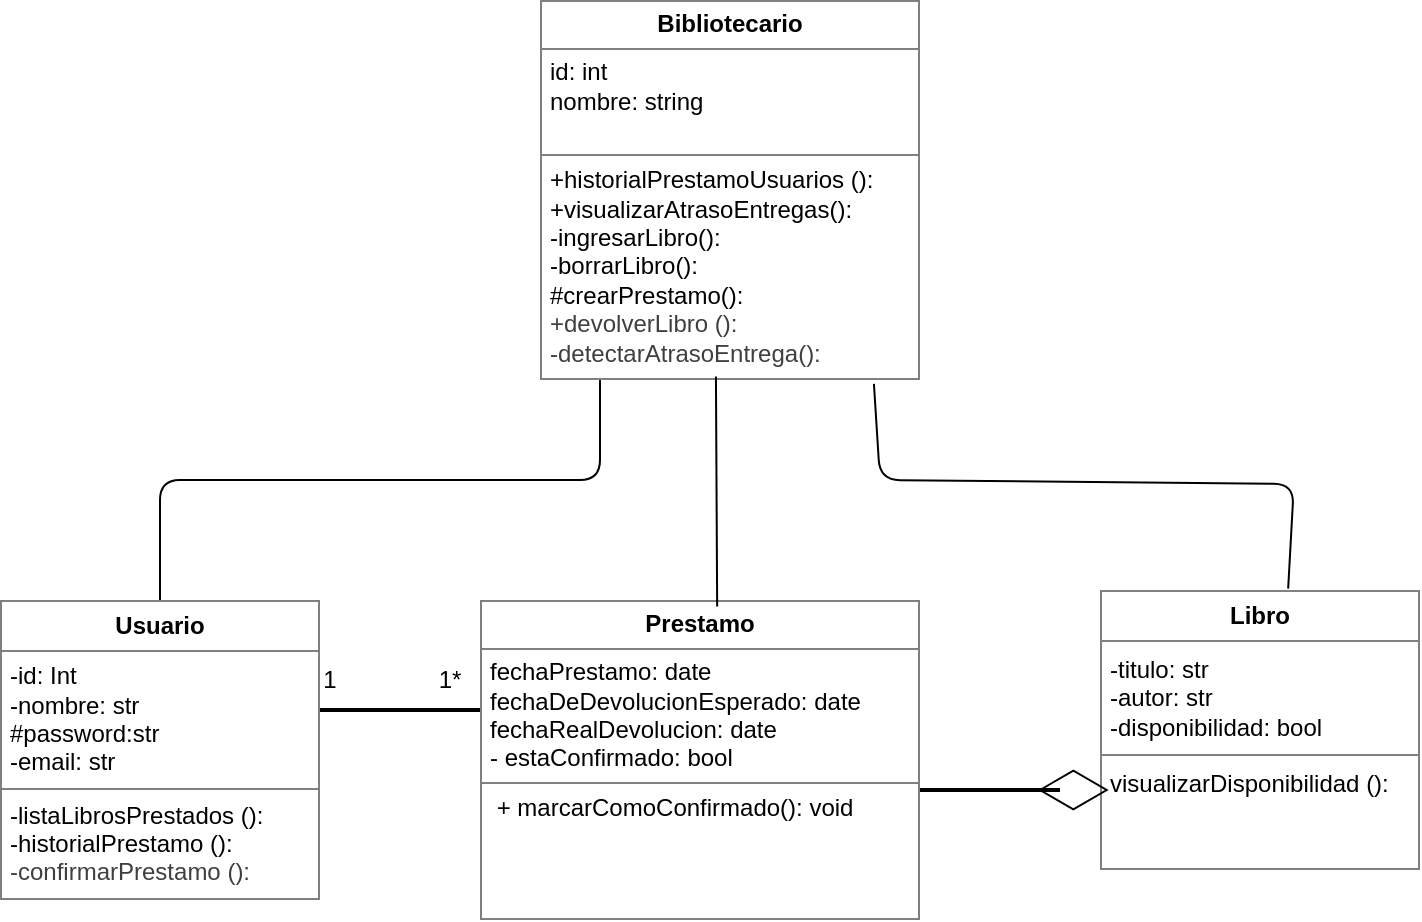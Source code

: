 <mxfile>
    <diagram id="Bl3BV1Q3AJo9c3ZAJUCx" name="Page-1">
        <mxGraphModel dx="1235" dy="1679" grid="1" gridSize="10" guides="1" tooltips="1" connect="1" arrows="1" fold="1" page="1" pageScale="1" pageWidth="850" pageHeight="1100" math="0" shadow="0">
            <root>
                <mxCell id="0"/>
                <mxCell id="1" parent="0"/>
                <mxCell id="6" value="&lt;table border=&quot;1&quot; width=&quot;100%&quot; height=&quot;100%&quot; cellpadding=&quot;4&quot; style=&quot;width:100%;height:100%;border-collapse:collapse;&quot;&gt;&lt;tbody&gt;&lt;tr&gt;&lt;th align=&quot;center&quot;&gt;Libro&lt;/th&gt;&lt;/tr&gt;&lt;tr&gt;&lt;td&gt;-titulo: str&lt;br&gt;-autor: str&lt;br&gt;-disponibilidad: bool&lt;/td&gt;&lt;/tr&gt;&lt;tr&gt;&lt;td&gt;visualizarDisponibilidad ():&amp;nbsp;&lt;br&gt;&lt;br&gt;&lt;br&gt;&lt;/td&gt;&lt;/tr&gt;&lt;/tbody&gt;&lt;/table&gt;" style="text;html=1;whiteSpace=wrap;strokeColor=none;fillColor=none;overflow=fill;" vertex="1" parent="1">
                    <mxGeometry x="630" y="55" width="160" height="140" as="geometry"/>
                </mxCell>
                <mxCell id="7" value="&lt;table border=&quot;1&quot; width=&quot;100%&quot; height=&quot;100%&quot; cellpadding=&quot;4&quot; style=&quot;width:100%;height:100%;border-collapse:collapse;&quot;&gt;&lt;tbody&gt;&lt;tr&gt;&lt;th align=&quot;center&quot;&gt;Usuario&lt;/th&gt;&lt;/tr&gt;&lt;tr&gt;&lt;td&gt;-id: Int&lt;br&gt;-nombre: str&lt;br&gt;#password:str&lt;br&gt;-email: str&lt;/td&gt;&lt;/tr&gt;&lt;tr&gt;&lt;td&gt;-listaLibrosPrestados ():&amp;nbsp;&lt;br&gt;-historialPrestamo ():&amp;nbsp;&lt;br&gt;&lt;span style=&quot;color: rgb(63, 63, 63);&quot;&gt;-confirmarPrestamo ():&lt;/span&gt;&lt;/td&gt;&lt;/tr&gt;&lt;/tbody&gt;&lt;/table&gt;" style="text;html=1;whiteSpace=wrap;strokeColor=none;fillColor=none;overflow=fill;" vertex="1" parent="1">
                    <mxGeometry x="80" y="60" width="160" height="150" as="geometry"/>
                </mxCell>
                <mxCell id="9" value="&lt;table border=&quot;1&quot; width=&quot;100%&quot; height=&quot;100%&quot; cellpadding=&quot;4&quot; style=&quot;width:100%;height:100%;border-collapse:collapse;&quot;&gt;&lt;tbody&gt;&lt;tr&gt;&lt;th align=&quot;center&quot;&gt;Prestamo&lt;/th&gt;&lt;/tr&gt;&lt;tr&gt;&lt;td&gt;fechaPrestamo: date&lt;br&gt;fechaDeDevolucionEsperado: date&lt;br&gt;fechaRealDevolucion: date&lt;br&gt;- estaConfirmado: bool&lt;/td&gt;&lt;/tr&gt;&lt;tr&gt;&lt;td&gt;&amp;nbsp;+ marcarComoConfirmado(): void&lt;br&gt;&lt;br&gt;&lt;br&gt;&lt;br&gt;&lt;/td&gt;&lt;/tr&gt;&lt;/tbody&gt;&lt;/table&gt;" style="text;html=1;whiteSpace=wrap;strokeColor=none;fillColor=none;overflow=fill;" vertex="1" parent="1">
                    <mxGeometry x="320" y="60" width="220" height="160" as="geometry"/>
                </mxCell>
                <mxCell id="10" value="" style="line;strokeWidth=2;html=1;" vertex="1" parent="1">
                    <mxGeometry x="240" y="110" width="80" height="10" as="geometry"/>
                </mxCell>
                <mxCell id="11" value="" style="html=1;whiteSpace=wrap;aspect=fixed;shape=isoRectangle;fillColor=none;" vertex="1" parent="1">
                    <mxGeometry x="600" y="145" width="33.34" height="20" as="geometry"/>
                </mxCell>
                <mxCell id="12" value="" style="line;strokeWidth=2;html=1;" vertex="1" parent="1">
                    <mxGeometry x="540" y="150" width="70" height="10" as="geometry"/>
                </mxCell>
                <mxCell id="14" value="&lt;table border=&quot;1&quot; width=&quot;100%&quot; height=&quot;100%&quot; cellpadding=&quot;4&quot; style=&quot;width:100%;height:100%;border-collapse:collapse;&quot;&gt;&lt;tbody&gt;&lt;tr&gt;&lt;th align=&quot;center&quot;&gt;Bibliotecario&lt;/th&gt;&lt;/tr&gt;&lt;tr&gt;&lt;td&gt;id: int&lt;br&gt;nombre: string&lt;br&gt;&lt;br&gt;&lt;/td&gt;&lt;/tr&gt;&lt;tr&gt;&lt;td&gt;+historialPrestamoUsuarios ():&amp;nbsp;&lt;br&gt;+visualizarAtrasoEntregas():&lt;br&gt;-ingresarLibro():&amp;nbsp;&lt;br&gt;-borrarLibro():&lt;br&gt;#crearPrestamo():&lt;br&gt;&lt;span style=&quot;color: rgb(63, 63, 63);&quot;&gt;+devolverLibro ():&amp;nbsp;&lt;/span&gt;&lt;br&gt;&lt;span style=&quot;color: rgb(63, 63, 63);&quot;&gt;-detectarAtrasoEntrega():&lt;/span&gt;&lt;/td&gt;&lt;/tr&gt;&lt;/tbody&gt;&lt;/table&gt;" style="text;html=1;whiteSpace=wrap;strokeColor=none;fillColor=none;overflow=fill;" vertex="1" parent="1">
                    <mxGeometry x="350" y="-240" width="190" height="190" as="geometry"/>
                </mxCell>
                <mxCell id="15" value="1" style="text;strokeColor=none;align=center;fillColor=none;html=1;verticalAlign=middle;whiteSpace=wrap;rounded=0;" vertex="1" parent="1">
                    <mxGeometry x="230" y="90" width="30" height="20" as="geometry"/>
                </mxCell>
                <mxCell id="16" value="1*" style="text;strokeColor=none;align=center;fillColor=none;html=1;verticalAlign=middle;whiteSpace=wrap;rounded=0;" vertex="1" parent="1">
                    <mxGeometry x="290" y="90" width="30" height="20" as="geometry"/>
                </mxCell>
                <mxCell id="26" value="" style="endArrow=none;html=1;exitX=0.5;exitY=0;exitDx=0;exitDy=0;" edge="1" parent="1" source="7">
                    <mxGeometry width="50" height="50" relative="1" as="geometry">
                        <mxPoint x="80" y="-20" as="sourcePoint"/>
                        <mxPoint x="380" y="-50" as="targetPoint"/>
                        <Array as="points">
                            <mxPoint x="160"/>
                            <mxPoint x="280"/>
                            <mxPoint x="380"/>
                        </Array>
                    </mxGeometry>
                </mxCell>
                <mxCell id="27" value="" style="endArrow=none;html=1;exitX=0.539;exitY=0.02;exitDx=0;exitDy=0;exitPerimeter=0;entryX=0.463;entryY=0.991;entryDx=0;entryDy=0;entryPerimeter=0;" edge="1" parent="1" source="9" target="14">
                    <mxGeometry width="50" height="50" relative="1" as="geometry">
                        <mxPoint x="390" y="10" as="sourcePoint"/>
                        <mxPoint x="440" y="-40" as="targetPoint"/>
                    </mxGeometry>
                </mxCell>
                <mxCell id="28" value="" style="endArrow=none;html=1;exitX=0.588;exitY=-0.005;exitDx=0;exitDy=0;exitPerimeter=0;" edge="1" parent="1" source="6">
                    <mxGeometry width="50" height="50" relative="1" as="geometry">
                        <mxPoint x="733.04" y="55.0" as="sourcePoint"/>
                        <mxPoint x="516.96" y="-48.04" as="targetPoint"/>
                        <Array as="points">
                            <mxPoint x="726.96" y="1.96"/>
                            <mxPoint x="520"/>
                        </Array>
                    </mxGeometry>
                </mxCell>
            </root>
        </mxGraphModel>
    </diagram>
</mxfile>